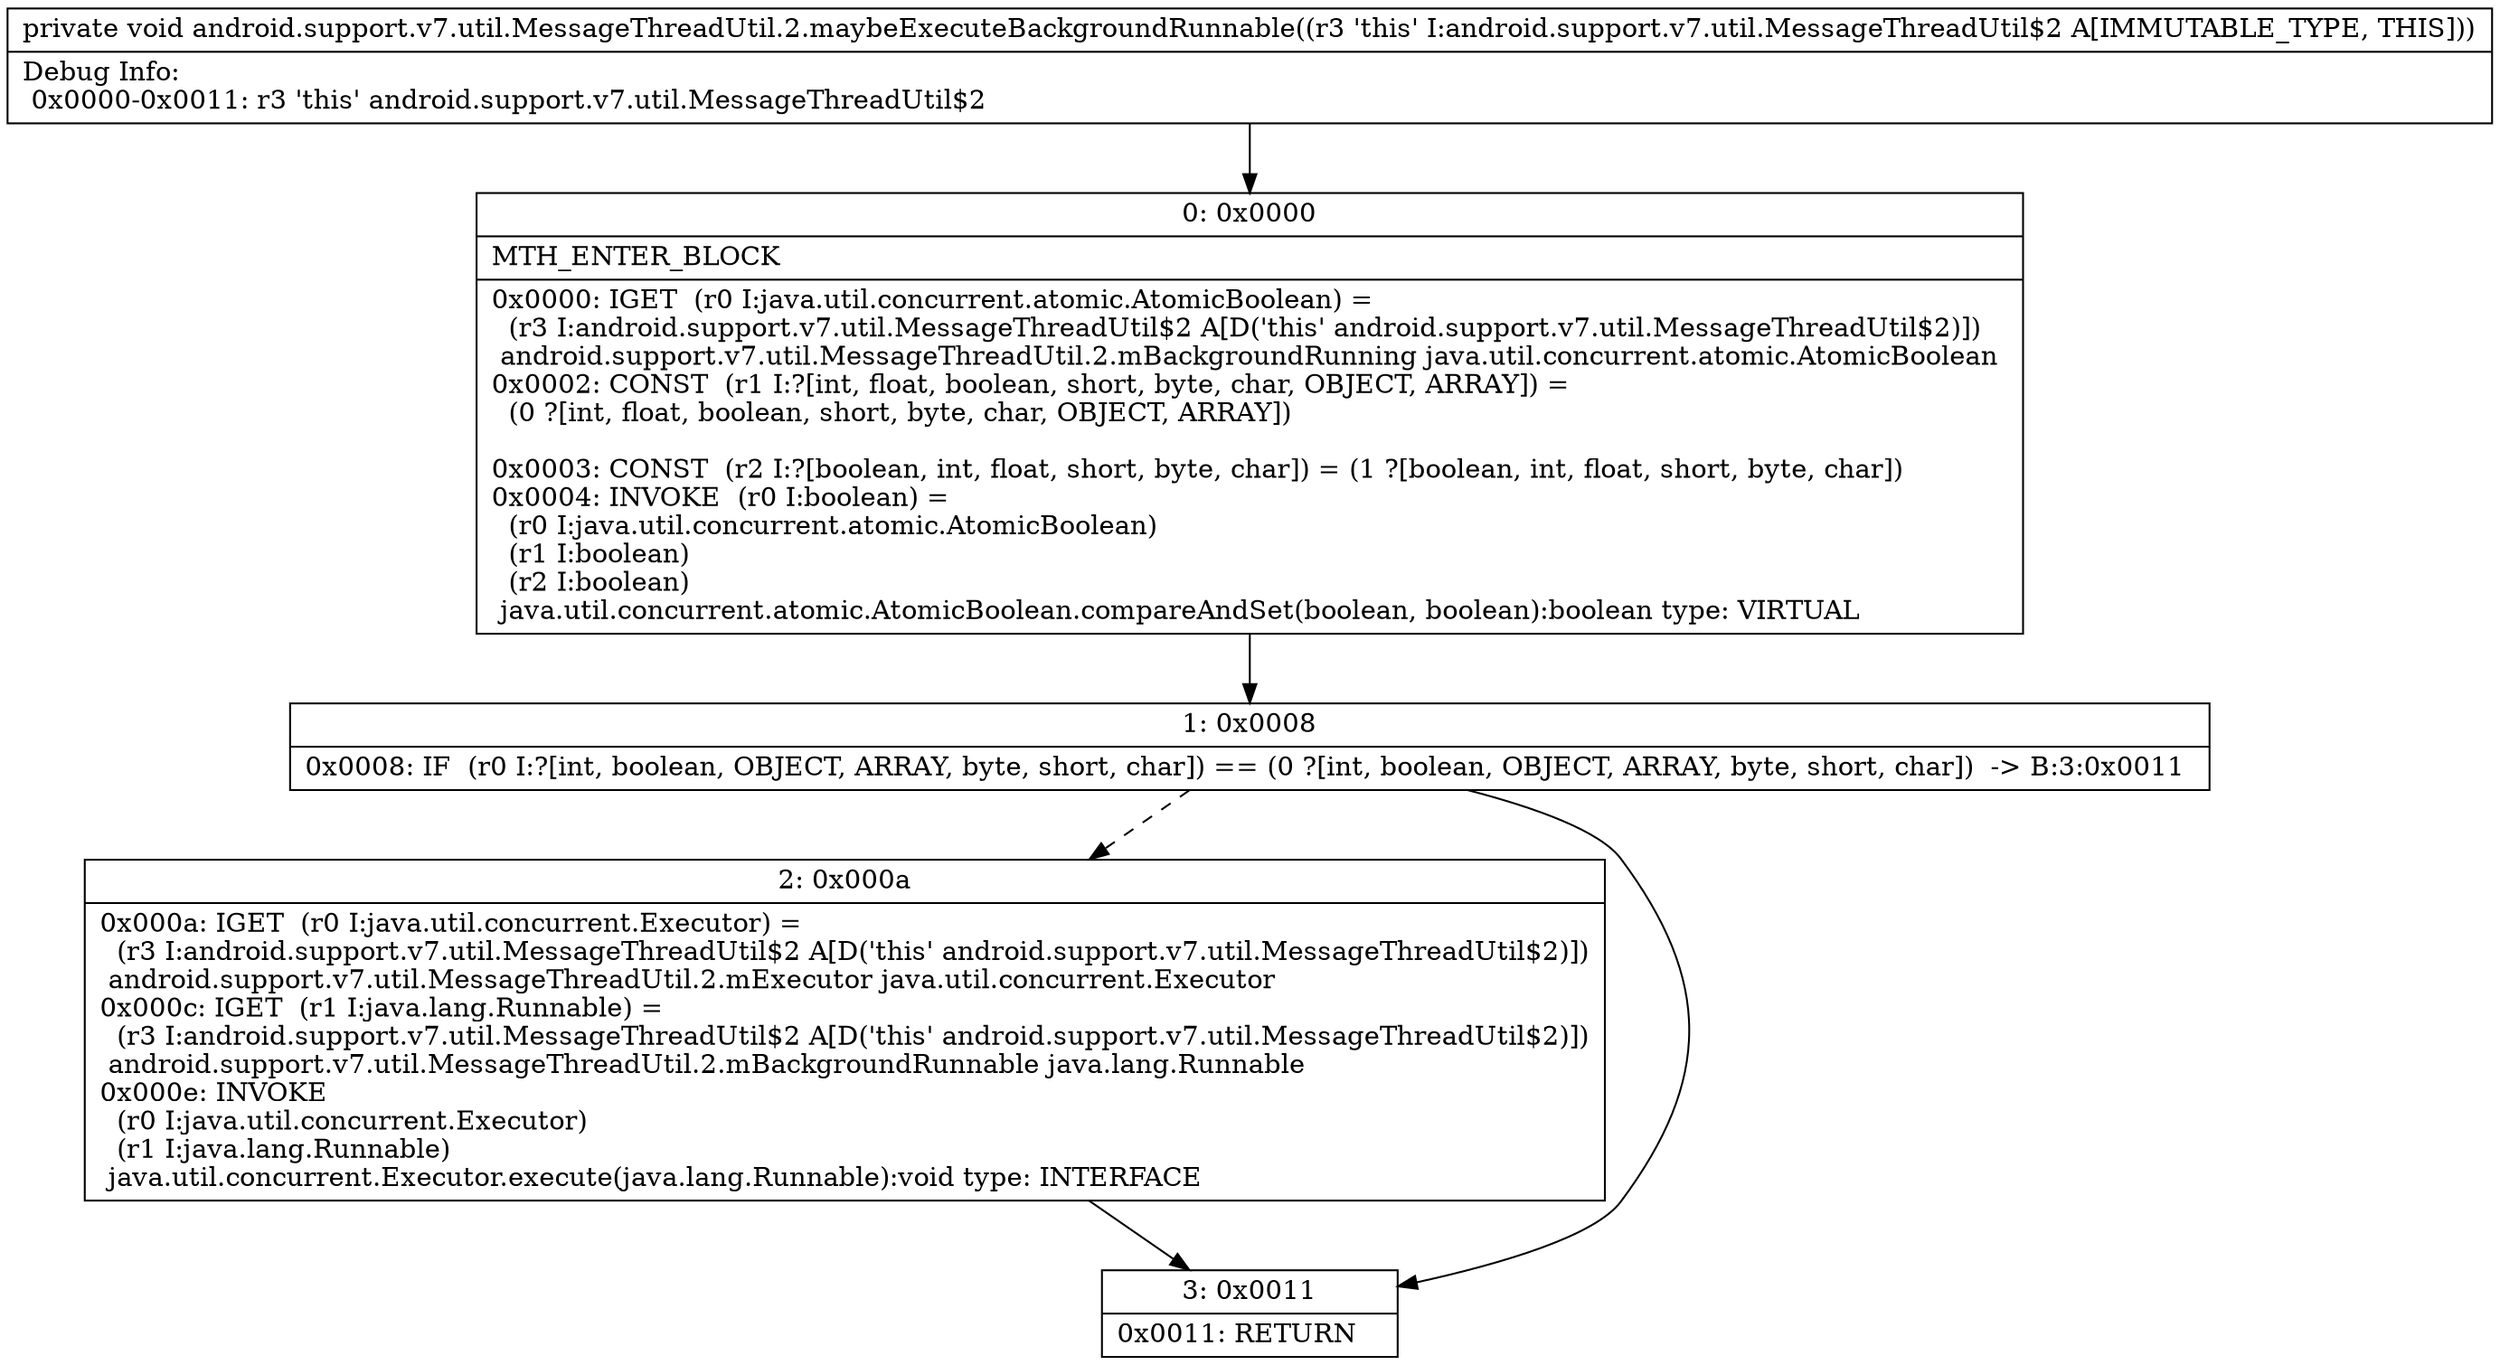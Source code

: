 digraph "CFG forandroid.support.v7.util.MessageThreadUtil.2.maybeExecuteBackgroundRunnable()V" {
Node_0 [shape=record,label="{0\:\ 0x0000|MTH_ENTER_BLOCK\l|0x0000: IGET  (r0 I:java.util.concurrent.atomic.AtomicBoolean) = \l  (r3 I:android.support.v7.util.MessageThreadUtil$2 A[D('this' android.support.v7.util.MessageThreadUtil$2)])\l android.support.v7.util.MessageThreadUtil.2.mBackgroundRunning java.util.concurrent.atomic.AtomicBoolean \l0x0002: CONST  (r1 I:?[int, float, boolean, short, byte, char, OBJECT, ARRAY]) = \l  (0 ?[int, float, boolean, short, byte, char, OBJECT, ARRAY])\l \l0x0003: CONST  (r2 I:?[boolean, int, float, short, byte, char]) = (1 ?[boolean, int, float, short, byte, char]) \l0x0004: INVOKE  (r0 I:boolean) = \l  (r0 I:java.util.concurrent.atomic.AtomicBoolean)\l  (r1 I:boolean)\l  (r2 I:boolean)\l java.util.concurrent.atomic.AtomicBoolean.compareAndSet(boolean, boolean):boolean type: VIRTUAL \l}"];
Node_1 [shape=record,label="{1\:\ 0x0008|0x0008: IF  (r0 I:?[int, boolean, OBJECT, ARRAY, byte, short, char]) == (0 ?[int, boolean, OBJECT, ARRAY, byte, short, char])  \-\> B:3:0x0011 \l}"];
Node_2 [shape=record,label="{2\:\ 0x000a|0x000a: IGET  (r0 I:java.util.concurrent.Executor) = \l  (r3 I:android.support.v7.util.MessageThreadUtil$2 A[D('this' android.support.v7.util.MessageThreadUtil$2)])\l android.support.v7.util.MessageThreadUtil.2.mExecutor java.util.concurrent.Executor \l0x000c: IGET  (r1 I:java.lang.Runnable) = \l  (r3 I:android.support.v7.util.MessageThreadUtil$2 A[D('this' android.support.v7.util.MessageThreadUtil$2)])\l android.support.v7.util.MessageThreadUtil.2.mBackgroundRunnable java.lang.Runnable \l0x000e: INVOKE  \l  (r0 I:java.util.concurrent.Executor)\l  (r1 I:java.lang.Runnable)\l java.util.concurrent.Executor.execute(java.lang.Runnable):void type: INTERFACE \l}"];
Node_3 [shape=record,label="{3\:\ 0x0011|0x0011: RETURN   \l}"];
MethodNode[shape=record,label="{private void android.support.v7.util.MessageThreadUtil.2.maybeExecuteBackgroundRunnable((r3 'this' I:android.support.v7.util.MessageThreadUtil$2 A[IMMUTABLE_TYPE, THIS]))  | Debug Info:\l  0x0000\-0x0011: r3 'this' android.support.v7.util.MessageThreadUtil$2\l}"];
MethodNode -> Node_0;
Node_0 -> Node_1;
Node_1 -> Node_2[style=dashed];
Node_1 -> Node_3;
Node_2 -> Node_3;
}

